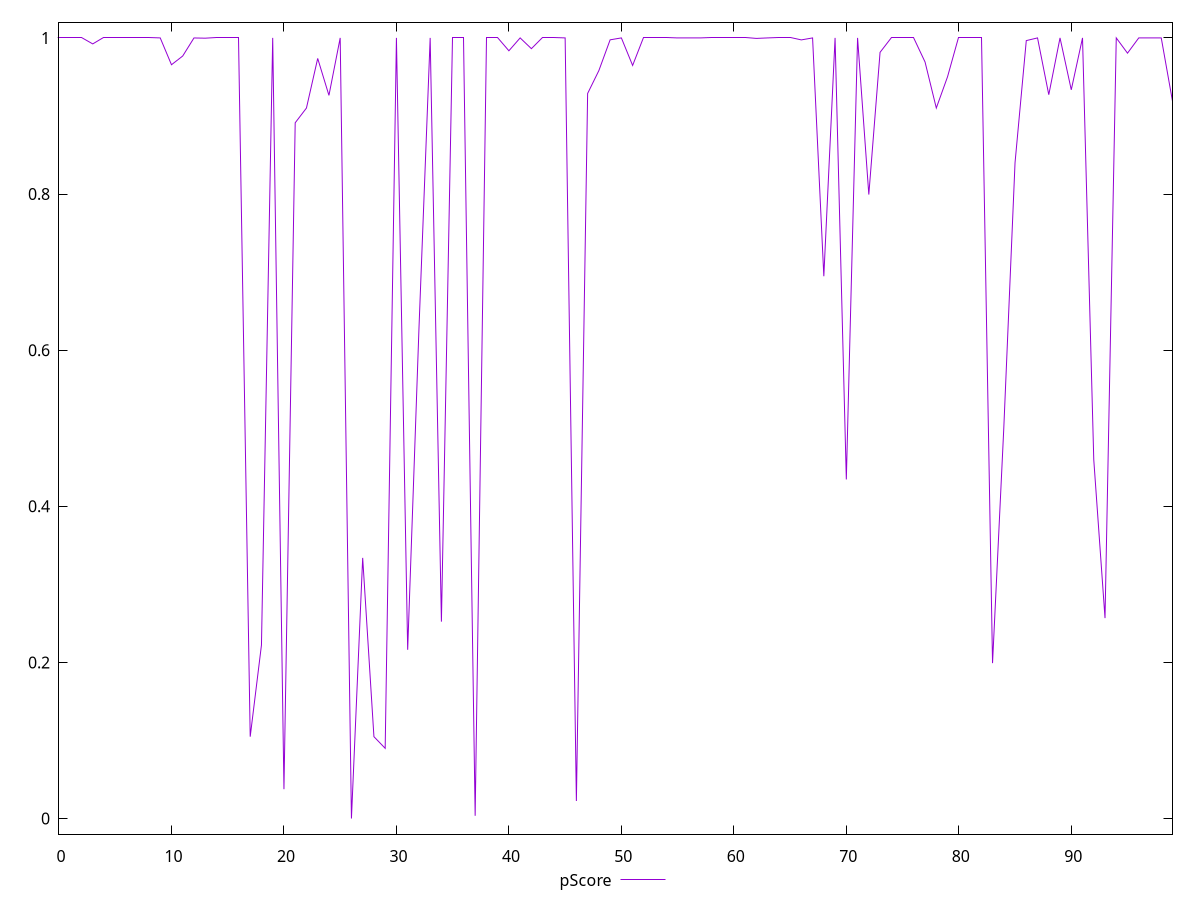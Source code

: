 reset

$pScore <<EOF
0 0.9999993380488856
1 0.9999993380488856
2 0.9999993380488856
3 0.992309337401549
4 0.9999993380488856
5 0.9999993380488856
6 0.9999993380488856
7 0.9999965156353745
8 0.9999988015471412
9 0.9999993380488856
10 0.9656273962490631
11 0.9768221986520664
12 0.9999359528932448
13 0.9996424839432635
14 0.9999993380488856
15 0.9999993380488856
16 0.9999993380488856
17 0.10493726616220717
18 0.22226712937561088
19 0.9999993380488856
20 0.03766026077355544
21 0.8912815743152567
22 0.9101709617322398
23 0.9737261769203016
24 0.9263873078977736
25 0.9999993380488856
26 0.00010858416936737614
27 0.33398401404424305
28 0.10493726616220717
29 0.09001642287444267
30 0.9999993380488856
31 0.21626500207821986
32 0.6263616532090652
33 0.999993217712696
34 0.25226295237319346
35 0.9999993380488856
36 0.9999993380488856
37 0.0035838505966652168
38 0.9999993380488856
39 0.9999993380488856
40 0.983508977872189
41 0.9999993380488856
42 0.9862111243429066
43 0.9999993380488856
44 0.9999993380488856
45 0.9999957588911782
46 0.022528294541742933
47 0.9288338676114878
48 0.9581885895744064
49 0.9975359529335752
50 0.9999993380488856
51 0.9647218628757056
52 0.9999993380488856
53 0.9999993380488856
54 0.9999993380488856
55 0.9999781567708548
56 0.9999993380488856
57 0.9999827210186099
58 0.9999993380488856
59 0.9999993380488856
60 0.9999993380488856
61 0.9999993380488856
62 0.9993597501271503
63 0.999989904035728
64 0.9999993380488856
65 0.9999993380488856
66 0.9974555807561016
67 0.9999781567708548
68 0.6947451692983058
69 0.9999993380488856
70 0.4344589916326165
71 0.9999907405591653
72 0.7993020836830301
73 0.9815183841433385
74 0.9999993380488856
75 0.9999993380488856
76 0.9999993380488856
77 0.9691312129235167
78 0.9101709617322398
79 0.9502637373967854
80 0.9999993380488856
81 0.9999993380488856
82 0.9999990498742293
83 0.1991194853789422
84 0.5
85 0.8400672806300693
86 0.9965368919233919
87 0.9999993380488856
88 0.9272325186239162
89 0.9999957588911782
90 0.9335211335993086
91 0.9999993380488856
92 0.45965457660052206
93 0.256823318233026
94 0.9999993380488856
95 0.9804645235980686
96 0.9999985395329736
97 0.9999993380488856
98 0.9999894620288153
99 0.9189375176189989
EOF

set key outside below
set xrange [0:99]
set yrange [-0.01988923090822299:1.019997153126476]
set trange [-0.01988923090822299:1.019997153126476]
set terminal svg size 640, 500 enhanced background rgb 'white'
set output "report_00015_2021-02-09T16-11-33.973Z/estimated-input-latency/samples/pages+cached+noadtech/pScore/values.svg"

plot $pScore title "pScore" with line

reset
